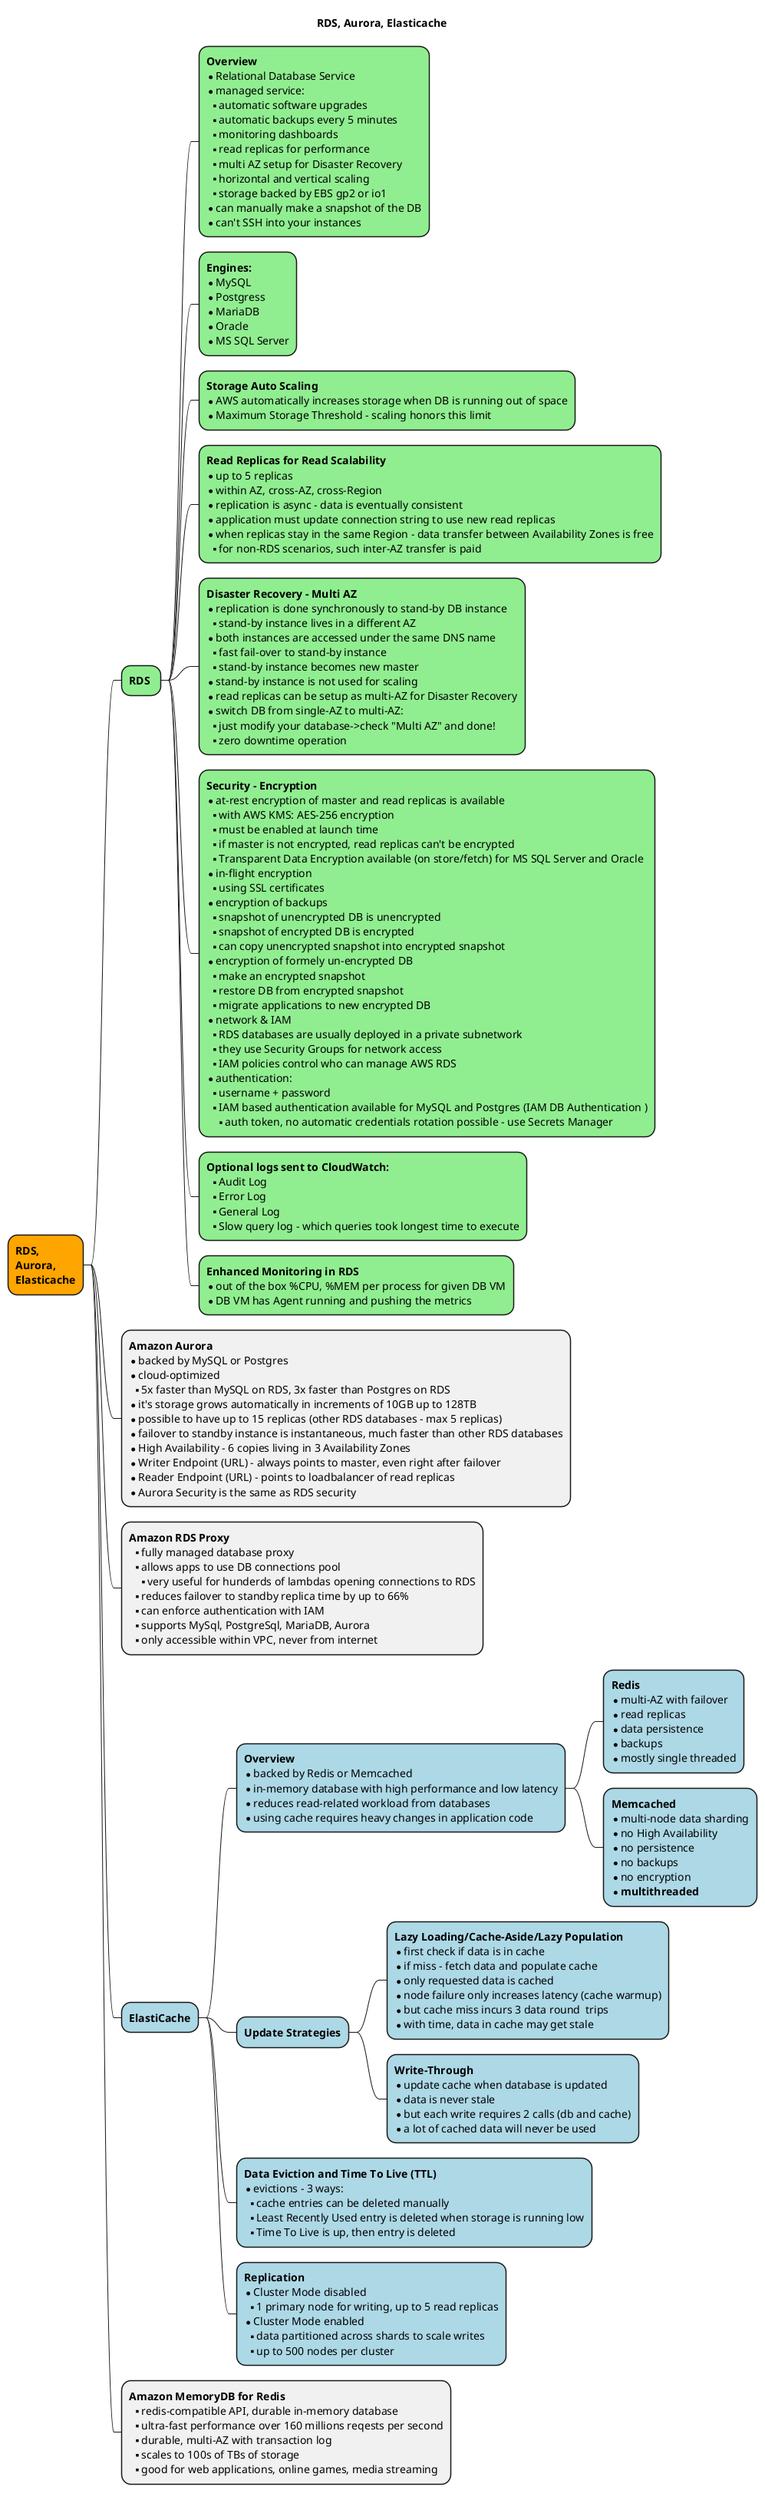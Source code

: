 @startmindmap mindmap

title RDS, Aurora, Elasticache

<style>
mindmapDiagram {
    .rds {
        BackgroundColor  LightGreen
  }
    .elasticache {
        BackgroundColor  LightBlue
  }  
}
</style>


*[#Orange] <b>RDS,\n<b>Aurora,\n<b>Elasticache
 * <b>RDS <<rds>>
  * <b>Overview\n*Relational Database Service\n*managed service:\n**automatic software upgrades\n**automatic backups every 5 minutes\n**monitoring dashboards\n**read replicas for performance\n**multi AZ setup for Disaster Recovery\n**horizontal and vertical scaling\n**storage backed by EBS gp2 or io1\n*can manually make a snapshot of the DB\n*can't SSH into your instances <<rds>>
  * <b>Engines:\n*MySQL\n*Postgress\n*MariaDB\n*Oracle\n*MS SQL Server<<rds>>
  * <b>Storage Auto Scaling\n*AWS automatically increases storage when DB is running out of space\n*Maximum Storage Threshold - scaling honors this limit<<rds>>
  * <b>Read Replicas for Read Scalability\n*up to 5 replicas\n*within AZ, cross-AZ, cross-Region\n*replication is async - data is eventually consistent\n*application must update connection string to use new read replicas\n*when replicas stay in the same Region - data transfer between Availability Zones is free\n**for non-RDS scenarios, such inter-AZ transfer is paid <<rds>>
  * <b>Disaster Recovery - Multi AZ\n*replication is done synchronously to stand-by DB instance\n**stand-by instance lives in a different AZ\n*both instances are accessed under the same DNS name\n**fast fail-over to stand-by instance\n**stand-by instance becomes new master\n*stand-by instance is not used for scaling\n*read replicas can be setup as multi-AZ for Disaster Recovery\n*switch DB from single-AZ to multi-AZ:\n**just modify your database->check "Multi AZ" and done!\n**zero downtime operation <<rds>>
  * <b>Security - Encryption\n*at-rest encryption of master and read replicas is available\n**with AWS KMS: AES-256 encryption\n**must be enabled at launch time\n**if master is not encrypted, read replicas can't be encrypted\n**Transparent Data Encryption available (on store/fetch) for MS SQL Server and Oracle\n*in-flight encryption\n**using SSL certificates\n*encryption of backups\n**snapshot of unencrypted DB is unencrypted\n**snapshot of encrypted DB is encrypted\n**can copy unencrypted snapshot into encrypted snapshot\n*encryption of formely un-encrypted DB\n**make an encrypted snapshot\n**restore DB from encrypted snapshot\n**migrate applications to new encrypted DB\n*network & IAM\n**RDS databases are usually deployed in a private subnetwork\n**they use Security Groups for network access\n**IAM policies control who can manage AWS RDS\n*authentication:\n**username + password\n**IAM based authentication available for MySQL and Postgres (IAM DB Authentication )\n*** auth token, no automatic credentials rotation possible - use Secrets Manager <<rds>>
  * <b>Optional logs sent to CloudWatch:\n**Audit Log\n**Error Log\n**General Log\n**Slow query log - which queries took longest time to execute <<rds>>
  * <b>Enhanced Monitoring in RDS\n*out of the box %CPU, %MEM per process for given DB VM\n*DB VM has Agent running and pushing the metrics<<rds>>
 * <b>Amazon Aurora\n*backed by MySQL or Postgres\n*cloud-optimized\n**5x faster than MySQL on RDS, 3x faster than Postgres on RDS\n*it's storage grows automatically in increments of 10GB up to 128TB\n*possible to have up to 15 replicas (other RDS databases - max 5 replicas)\n*failover to standby instance is instantaneous, much faster than other RDS databases\n*High Availability - 6 copies living in 3 Availability Zones\n*Writer Endpoint (URL) - always points to master, even right after failover\n*Reader Endpoint (URL) - points to loadbalancer of read replicas\n*Aurora Security is the same as RDS security
 * <b>Amazon RDS Proxy\n**fully managed database proxy\n**allows apps to use DB connections pool\n***very useful for hunderds of lambdas opening connections to RDS\n**reduces failover to standby replica time by up to 66%\n**can enforce authentication with IAM\n**supports MySql, PostgreSql, MariaDB, Aurora\n**only accessible within VPC, never from internet
 * <b>ElastiCache<< elasticache>>
  * <b>Overview\n*backed by Redis or Memcached\n*in-memory database with high performance and low latency\n*reduces read-related workload from databases\n*using cache requires heavy changes in application code<< elasticache>>
   * <b>Redis\n*multi-AZ with failover\n*read replicas\n*data persistence\n*backups\n*mostly single threaded << elasticache>>
   * <b>Memcached\n*multi-node data sharding\n*no High Availability\n*no persistence\n*no backups\n*no encryption\n* **multithreaded**<< elasticache>>
  * <b>Update Strategies<< elasticache>>
   * <b>Lazy Loading/Cache-Aside/Lazy Population\n*first check if data is in cache\n*if miss - fetch data and populate cache\n*only requested data is cached\n*node failure only increases latency (cache warmup)\n*but cache miss incurs 3 data round  trips\n*with time, data in cache may get stale << elasticache>>
   * <b>Write-Through\n*update cache when database is updated\n*data is never stale\n*but each write requires 2 calls (db and cache)\n*a lot of cached data will never be used << elasticache>>
  * <b>Data Eviction and Time To Live (TTL) \n*evictions - 3 ways:\n**cache entries can be deleted manually\n**Least Recently Used entry is deleted when storage is running low\n**Time To Live is up, then entry is deleted<< elasticache>>
  * <b>Replication\n*Cluster Mode disabled\n**1 primary node for writing, up to 5 read replicas\n*Cluster Mode enabled\n**data partitioned across shards to scale writes\n**up to 500 nodes per cluster<< elasticache>>
 * <b>Amazon MemoryDB for Redis\n**redis-compatible API, durable in-memory database\n**ultra-fast performance over 160 millions reqests per second\n**durable, multi-AZ with transaction log\n**scales to 100s of TBs of storage\n**good for web applications, online games, media streaming
@endmindmap